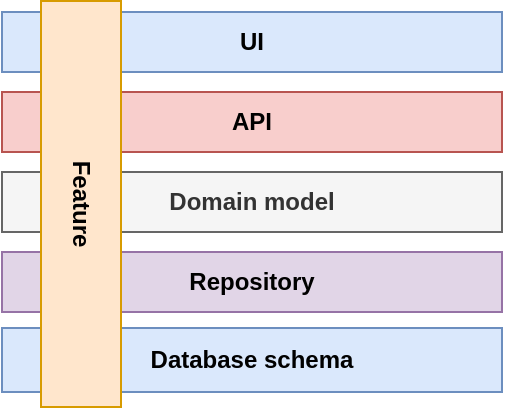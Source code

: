 <mxfile version="10.5.6" type="device"><diagram id="6b7Ke8bgcMayb5ejIrdX" name="Page-1"><mxGraphModel dx="558" dy="330" grid="1" gridSize="10" guides="1" tooltips="1" connect="1" arrows="1" fold="1" page="1" pageScale="1" pageWidth="850" pageHeight="1100" math="0" shadow="0"><root><mxCell id="0"/><mxCell id="1" parent="0"/><mxCell id="TsUa1g75BLSQ2RLHJP5k-1" value="Database schema" style="rounded=0;whiteSpace=wrap;html=1;fillColor=#dae8fc;strokeColor=#6c8ebf;fontStyle=1" parent="1" vertex="1"><mxGeometry x="300" y="318" width="250" height="32" as="geometry"/></mxCell><mxCell id="ufK6o_dmCm9lmSY8pJ7N-1" value="API" style="rounded=0;whiteSpace=wrap;html=1;fillColor=#f8cecc;strokeColor=#b85450;fontStyle=1" parent="1" vertex="1"><mxGeometry x="300" y="200" width="250" height="30" as="geometry"/></mxCell><mxCell id="ufK6o_dmCm9lmSY8pJ7N-2" value="UI" style="rounded=0;whiteSpace=wrap;html=1;fillColor=#dae8fc;strokeColor=#6c8ebf;fontColor=#000000;fontStyle=1" parent="1" vertex="1"><mxGeometry x="300" y="160" width="250" height="30" as="geometry"/></mxCell><mxCell id="ufK6o_dmCm9lmSY8pJ7N-3" value="Domain model" style="rounded=0;whiteSpace=wrap;html=1;fillColor=#f5f5f5;strokeColor=#666666;fontStyle=1;fontColor=#333333;" parent="1" vertex="1"><mxGeometry x="300" y="240" width="250" height="30" as="geometry"/></mxCell><mxCell id="ufK6o_dmCm9lmSY8pJ7N-4" value="Repository" style="rounded=0;whiteSpace=wrap;html=1;fillColor=#e1d5e7;strokeColor=#9673a6;fontStyle=1" parent="1" vertex="1"><mxGeometry x="300" y="280" width="250" height="30" as="geometry"/></mxCell><mxCell id="ufK6o_dmCm9lmSY8pJ7N-5" value="Feature" style="rounded=0;whiteSpace=wrap;html=1;rotation=90;fillColor=#ffe6cc;strokeColor=#d79b00;fontStyle=1" parent="1" vertex="1"><mxGeometry x="238" y="236" width="203" height="40" as="geometry"/></mxCell></root></mxGraphModel></diagram></mxfile>